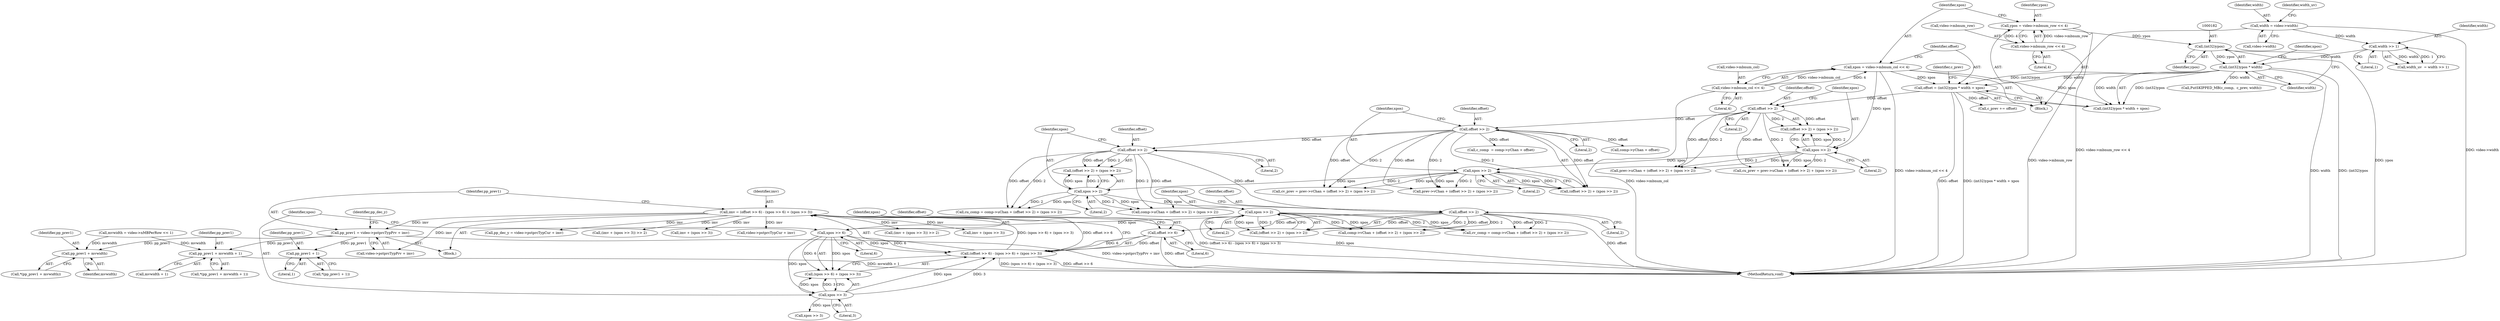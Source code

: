 digraph "0_Android_961e5ac5788b52304e64b9a509781beaf5201fb0_0@pointer" {
"1000300" [label="(Call,pp_prev1 = video->pstprcTypPrv + imv)"];
"1000287" [label="(Call,imv = (offset >> 6) - (xpos >> 6) + (xpos >> 3))"];
"1000289" [label="(Call,(offset >> 6) - (xpos >> 6) + (xpos >> 3))"];
"1000290" [label="(Call,offset >> 6)"];
"1000262" [label="(Call,offset >> 2)"];
"1000249" [label="(Call,offset >> 2)"];
"1000224" [label="(Call,offset >> 2)"];
"1000211" [label="(Call,offset >> 2)"];
"1000177" [label="(Call,offset = (int32)ypos * width + xpos)"];
"1000180" [label="(Call,(int32)ypos * width)"];
"1000181" [label="(Call,(int32)ypos)"];
"1000163" [label="(Call,ypos = video->mbnum_row << 4)"];
"1000165" [label="(Call,video->mbnum_row << 4)"];
"1000160" [label="(Call,width >> 1)"];
"1000153" [label="(Call,width = video->width)"];
"1000170" [label="(Call,xpos = video->mbnum_col << 4)"];
"1000172" [label="(Call,video->mbnum_col << 4)"];
"1000294" [label="(Call,xpos >> 6)"];
"1000265" [label="(Call,xpos >> 2)"];
"1000252" [label="(Call,xpos >> 2)"];
"1000227" [label="(Call,xpos >> 2)"];
"1000214" [label="(Call,xpos >> 2)"];
"1000297" [label="(Call,xpos >> 3)"];
"1000325" [label="(Call,pp_prev1 + 1)"];
"1000334" [label="(Call,pp_prev1 + mvwidth)"];
"1000345" [label="(Call,pp_prev1 + mvwidth + 1)"];
"1000287" [label="(Call,imv = (offset >> 6) - (xpos >> 6) + (xpos >> 3))"];
"1000333" [label="(Call,*(pp_prev1 + mvwidth))"];
"1000227" [label="(Call,xpos >> 2)"];
"1000217" [label="(Call,cv_prev = prev->vChan + (offset >> 2) + (xpos >> 2))"];
"1000185" [label="(Identifier,xpos)"];
"1000155" [label="(Call,video->width)"];
"1000169" [label="(Literal,4)"];
"1000294" [label="(Call,xpos >> 6)"];
"1000345" [label="(Call,pp_prev1 + mvwidth + 1)"];
"1000293" [label="(Call,(xpos >> 6) + (xpos >> 3))"];
"1000346" [label="(Identifier,pp_prev1)"];
"1000307" [label="(Call,pp_dec_y = video->pstprcTypCur + imv)"];
"1000377" [label="(Call,(imv + (xpos >> 3)) >> 2)"];
"1000219" [label="(Call,prev->vChan + (offset >> 2) + (xpos >> 2))"];
"1000161" [label="(Identifier,width)"];
"1000334" [label="(Call,pp_prev1 + mvwidth)"];
"1000177" [label="(Call,offset = (int32)ypos * width + xpos)"];
"1000295" [label="(Identifier,xpos)"];
"1000204" [label="(Call,cu_prev = prev->uChan + (offset >> 2) + (xpos >> 2))"];
"1000290" [label="(Call,offset >> 6)"];
"1000248" [label="(Call,(offset >> 2) + (xpos >> 2))"];
"1000363" [label="(Call,xpos >> 3)"];
"1000291" [label="(Identifier,offset)"];
"1000251" [label="(Literal,2)"];
"1000172" [label="(Call,video->mbnum_col << 4)"];
"1000300" [label="(Call,pp_prev1 = video->pstprcTypPrv + imv)"];
"1000154" [label="(Identifier,width)"];
"1000336" [label="(Identifier,mvwidth)"];
"1000254" [label="(Literal,2)"];
"1000401" [label="(MethodReturn,void)"];
"1000176" [label="(Literal,4)"];
"1000253" [label="(Identifier,xpos)"];
"1000361" [label="(Call,imv + (xpos >> 3))"];
"1000296" [label="(Literal,6)"];
"1000211" [label="(Call,offset >> 2)"];
"1000171" [label="(Identifier,xpos)"];
"1000225" [label="(Identifier,offset)"];
"1000162" [label="(Literal,1)"];
"1000187" [label="(Identifier,c_prev)"];
"1000299" [label="(Literal,3)"];
"1000267" [label="(Literal,2)"];
"1000288" [label="(Identifier,imv)"];
"1000153" [label="(Call,width = video->width)"];
"1000250" [label="(Identifier,offset)"];
"1000160" [label="(Call,width >> 1)"];
"1000326" [label="(Identifier,pp_prev1)"];
"1000164" [label="(Identifier,ypos)"];
"1000165" [label="(Call,video->mbnum_row << 4)"];
"1000146" [label="(Call,mvwidth = video->nMBPerRow << 1)"];
"1000255" [label="(Call,cv_comp = comp->vChan + (offset >> 2) + (xpos >> 2))"];
"1000344" [label="(Call,*(pp_prev1 + mvwidth + 1))"];
"1000268" [label="(Call,PutSKIPPED_MB(c_comp,  c_prev, width))"];
"1000249" [label="(Call,offset >> 2)"];
"1000325" [label="(Call,pp_prev1 + 1)"];
"1000301" [label="(Identifier,pp_prev1)"];
"1000298" [label="(Identifier,xpos)"];
"1000226" [label="(Literal,2)"];
"1000327" [label="(Literal,1)"];
"1000170" [label="(Call,xpos = video->mbnum_col << 4)"];
"1000206" [label="(Call,prev->uChan + (offset >> 2) + (xpos >> 2))"];
"1000237" [label="(Call,comp->yChan + offset)"];
"1000159" [label="(Identifier,width_uv)"];
"1000257" [label="(Call,comp->vChan + (offset >> 2) + (xpos >> 2))"];
"1000265" [label="(Call,xpos >> 2)"];
"1000252" [label="(Call,xpos >> 2)"];
"1000235" [label="(Call,c_comp  = comp->yChan + offset)"];
"1000181" [label="(Call,(int32)ypos)"];
"1000262" [label="(Call,offset >> 2)"];
"1000180" [label="(Call,(int32)ypos * width)"];
"1000244" [label="(Call,comp->uChan + (offset >> 2) + (xpos >> 2))"];
"1000335" [label="(Identifier,pp_prev1)"];
"1000173" [label="(Call,video->mbnum_col)"];
"1000215" [label="(Identifier,xpos)"];
"1000286" [label="(Block,)"];
"1000158" [label="(Call,width_uv  = width >> 1)"];
"1000347" [label="(Call,mvwidth + 1)"];
"1000210" [label="(Call,(offset >> 2) + (xpos >> 2))"];
"1000297" [label="(Call,xpos >> 3)"];
"1000214" [label="(Call,xpos >> 2)"];
"1000201" [label="(Call,c_prev += offset)"];
"1000228" [label="(Identifier,xpos)"];
"1000309" [label="(Call,video->pstprcTypCur + imv)"];
"1000261" [label="(Call,(offset >> 2) + (xpos >> 2))"];
"1000112" [label="(Block,)"];
"1000163" [label="(Call,ypos = video->mbnum_row << 4)"];
"1000229" [label="(Literal,2)"];
"1000302" [label="(Call,video->pstprcTypPrv + imv)"];
"1000216" [label="(Literal,2)"];
"1000179" [label="(Call,(int32)ypos * width + xpos)"];
"1000224" [label="(Call,offset >> 2)"];
"1000360" [label="(Call,(imv + (xpos >> 3)) >> 2)"];
"1000166" [label="(Call,video->mbnum_row)"];
"1000178" [label="(Identifier,offset)"];
"1000378" [label="(Call,imv + (xpos >> 3))"];
"1000213" [label="(Literal,2)"];
"1000308" [label="(Identifier,pp_dec_y)"];
"1000324" [label="(Call,*(pp_prev1 + 1))"];
"1000242" [label="(Call,cu_comp = comp->uChan + (offset >> 2) + (xpos >> 2))"];
"1000289" [label="(Call,(offset >> 6) - (xpos >> 6) + (xpos >> 3))"];
"1000264" [label="(Literal,2)"];
"1000212" [label="(Identifier,offset)"];
"1000292" [label="(Literal,6)"];
"1000266" [label="(Identifier,xpos)"];
"1000263" [label="(Identifier,offset)"];
"1000184" [label="(Identifier,width)"];
"1000223" [label="(Call,(offset >> 2) + (xpos >> 2))"];
"1000183" [label="(Identifier,ypos)"];
"1000300" -> "1000286"  [label="AST: "];
"1000300" -> "1000302"  [label="CFG: "];
"1000301" -> "1000300"  [label="AST: "];
"1000302" -> "1000300"  [label="AST: "];
"1000308" -> "1000300"  [label="CFG: "];
"1000300" -> "1000401"  [label="DDG: video->pstprcTypPrv + imv"];
"1000287" -> "1000300"  [label="DDG: imv"];
"1000300" -> "1000325"  [label="DDG: pp_prev1"];
"1000300" -> "1000334"  [label="DDG: pp_prev1"];
"1000300" -> "1000345"  [label="DDG: pp_prev1"];
"1000287" -> "1000286"  [label="AST: "];
"1000287" -> "1000289"  [label="CFG: "];
"1000288" -> "1000287"  [label="AST: "];
"1000289" -> "1000287"  [label="AST: "];
"1000301" -> "1000287"  [label="CFG: "];
"1000287" -> "1000401"  [label="DDG: (offset >> 6) - (xpos >> 6) + (xpos >> 3)"];
"1000289" -> "1000287"  [label="DDG: offset >> 6"];
"1000289" -> "1000287"  [label="DDG: (xpos >> 6) + (xpos >> 3)"];
"1000287" -> "1000302"  [label="DDG: imv"];
"1000287" -> "1000307"  [label="DDG: imv"];
"1000287" -> "1000309"  [label="DDG: imv"];
"1000287" -> "1000360"  [label="DDG: imv"];
"1000287" -> "1000361"  [label="DDG: imv"];
"1000287" -> "1000377"  [label="DDG: imv"];
"1000287" -> "1000378"  [label="DDG: imv"];
"1000289" -> "1000293"  [label="CFG: "];
"1000290" -> "1000289"  [label="AST: "];
"1000293" -> "1000289"  [label="AST: "];
"1000289" -> "1000401"  [label="DDG: offset >> 6"];
"1000289" -> "1000401"  [label="DDG: (xpos >> 6) + (xpos >> 3)"];
"1000290" -> "1000289"  [label="DDG: offset"];
"1000290" -> "1000289"  [label="DDG: 6"];
"1000294" -> "1000289"  [label="DDG: xpos"];
"1000294" -> "1000289"  [label="DDG: 6"];
"1000297" -> "1000289"  [label="DDG: xpos"];
"1000297" -> "1000289"  [label="DDG: 3"];
"1000290" -> "1000292"  [label="CFG: "];
"1000291" -> "1000290"  [label="AST: "];
"1000292" -> "1000290"  [label="AST: "];
"1000295" -> "1000290"  [label="CFG: "];
"1000290" -> "1000401"  [label="DDG: offset"];
"1000262" -> "1000290"  [label="DDG: offset"];
"1000262" -> "1000261"  [label="AST: "];
"1000262" -> "1000264"  [label="CFG: "];
"1000263" -> "1000262"  [label="AST: "];
"1000264" -> "1000262"  [label="AST: "];
"1000266" -> "1000262"  [label="CFG: "];
"1000262" -> "1000401"  [label="DDG: offset"];
"1000262" -> "1000255"  [label="DDG: offset"];
"1000262" -> "1000255"  [label="DDG: 2"];
"1000262" -> "1000257"  [label="DDG: offset"];
"1000262" -> "1000257"  [label="DDG: 2"];
"1000262" -> "1000261"  [label="DDG: offset"];
"1000262" -> "1000261"  [label="DDG: 2"];
"1000249" -> "1000262"  [label="DDG: offset"];
"1000249" -> "1000248"  [label="AST: "];
"1000249" -> "1000251"  [label="CFG: "];
"1000250" -> "1000249"  [label="AST: "];
"1000251" -> "1000249"  [label="AST: "];
"1000253" -> "1000249"  [label="CFG: "];
"1000249" -> "1000242"  [label="DDG: offset"];
"1000249" -> "1000242"  [label="DDG: 2"];
"1000249" -> "1000244"  [label="DDG: offset"];
"1000249" -> "1000244"  [label="DDG: 2"];
"1000249" -> "1000248"  [label="DDG: offset"];
"1000249" -> "1000248"  [label="DDG: 2"];
"1000224" -> "1000249"  [label="DDG: offset"];
"1000224" -> "1000223"  [label="AST: "];
"1000224" -> "1000226"  [label="CFG: "];
"1000225" -> "1000224"  [label="AST: "];
"1000226" -> "1000224"  [label="AST: "];
"1000228" -> "1000224"  [label="CFG: "];
"1000224" -> "1000217"  [label="DDG: offset"];
"1000224" -> "1000217"  [label="DDG: 2"];
"1000224" -> "1000219"  [label="DDG: offset"];
"1000224" -> "1000219"  [label="DDG: 2"];
"1000224" -> "1000223"  [label="DDG: offset"];
"1000224" -> "1000223"  [label="DDG: 2"];
"1000211" -> "1000224"  [label="DDG: offset"];
"1000224" -> "1000235"  [label="DDG: offset"];
"1000224" -> "1000237"  [label="DDG: offset"];
"1000211" -> "1000210"  [label="AST: "];
"1000211" -> "1000213"  [label="CFG: "];
"1000212" -> "1000211"  [label="AST: "];
"1000213" -> "1000211"  [label="AST: "];
"1000215" -> "1000211"  [label="CFG: "];
"1000211" -> "1000204"  [label="DDG: offset"];
"1000211" -> "1000204"  [label="DDG: 2"];
"1000211" -> "1000206"  [label="DDG: offset"];
"1000211" -> "1000206"  [label="DDG: 2"];
"1000211" -> "1000210"  [label="DDG: offset"];
"1000211" -> "1000210"  [label="DDG: 2"];
"1000177" -> "1000211"  [label="DDG: offset"];
"1000177" -> "1000112"  [label="AST: "];
"1000177" -> "1000179"  [label="CFG: "];
"1000178" -> "1000177"  [label="AST: "];
"1000179" -> "1000177"  [label="AST: "];
"1000187" -> "1000177"  [label="CFG: "];
"1000177" -> "1000401"  [label="DDG: offset"];
"1000177" -> "1000401"  [label="DDG: (int32)ypos * width + xpos"];
"1000180" -> "1000177"  [label="DDG: (int32)ypos"];
"1000180" -> "1000177"  [label="DDG: width"];
"1000170" -> "1000177"  [label="DDG: xpos"];
"1000177" -> "1000201"  [label="DDG: offset"];
"1000180" -> "1000179"  [label="AST: "];
"1000180" -> "1000184"  [label="CFG: "];
"1000181" -> "1000180"  [label="AST: "];
"1000184" -> "1000180"  [label="AST: "];
"1000185" -> "1000180"  [label="CFG: "];
"1000180" -> "1000401"  [label="DDG: width"];
"1000180" -> "1000401"  [label="DDG: (int32)ypos"];
"1000180" -> "1000179"  [label="DDG: (int32)ypos"];
"1000180" -> "1000179"  [label="DDG: width"];
"1000181" -> "1000180"  [label="DDG: ypos"];
"1000160" -> "1000180"  [label="DDG: width"];
"1000180" -> "1000268"  [label="DDG: width"];
"1000181" -> "1000183"  [label="CFG: "];
"1000182" -> "1000181"  [label="AST: "];
"1000183" -> "1000181"  [label="AST: "];
"1000184" -> "1000181"  [label="CFG: "];
"1000181" -> "1000401"  [label="DDG: ypos"];
"1000163" -> "1000181"  [label="DDG: ypos"];
"1000163" -> "1000112"  [label="AST: "];
"1000163" -> "1000165"  [label="CFG: "];
"1000164" -> "1000163"  [label="AST: "];
"1000165" -> "1000163"  [label="AST: "];
"1000171" -> "1000163"  [label="CFG: "];
"1000163" -> "1000401"  [label="DDG: video->mbnum_row << 4"];
"1000165" -> "1000163"  [label="DDG: video->mbnum_row"];
"1000165" -> "1000163"  [label="DDG: 4"];
"1000165" -> "1000169"  [label="CFG: "];
"1000166" -> "1000165"  [label="AST: "];
"1000169" -> "1000165"  [label="AST: "];
"1000165" -> "1000401"  [label="DDG: video->mbnum_row"];
"1000160" -> "1000158"  [label="AST: "];
"1000160" -> "1000162"  [label="CFG: "];
"1000161" -> "1000160"  [label="AST: "];
"1000162" -> "1000160"  [label="AST: "];
"1000158" -> "1000160"  [label="CFG: "];
"1000160" -> "1000158"  [label="DDG: width"];
"1000160" -> "1000158"  [label="DDG: 1"];
"1000153" -> "1000160"  [label="DDG: width"];
"1000153" -> "1000112"  [label="AST: "];
"1000153" -> "1000155"  [label="CFG: "];
"1000154" -> "1000153"  [label="AST: "];
"1000155" -> "1000153"  [label="AST: "];
"1000159" -> "1000153"  [label="CFG: "];
"1000153" -> "1000401"  [label="DDG: video->width"];
"1000170" -> "1000112"  [label="AST: "];
"1000170" -> "1000172"  [label="CFG: "];
"1000171" -> "1000170"  [label="AST: "];
"1000172" -> "1000170"  [label="AST: "];
"1000178" -> "1000170"  [label="CFG: "];
"1000170" -> "1000401"  [label="DDG: video->mbnum_col << 4"];
"1000172" -> "1000170"  [label="DDG: video->mbnum_col"];
"1000172" -> "1000170"  [label="DDG: 4"];
"1000170" -> "1000179"  [label="DDG: xpos"];
"1000170" -> "1000214"  [label="DDG: xpos"];
"1000172" -> "1000176"  [label="CFG: "];
"1000173" -> "1000172"  [label="AST: "];
"1000176" -> "1000172"  [label="AST: "];
"1000172" -> "1000401"  [label="DDG: video->mbnum_col"];
"1000294" -> "1000293"  [label="AST: "];
"1000294" -> "1000296"  [label="CFG: "];
"1000295" -> "1000294"  [label="AST: "];
"1000296" -> "1000294"  [label="AST: "];
"1000298" -> "1000294"  [label="CFG: "];
"1000294" -> "1000293"  [label="DDG: xpos"];
"1000294" -> "1000293"  [label="DDG: 6"];
"1000265" -> "1000294"  [label="DDG: xpos"];
"1000294" -> "1000297"  [label="DDG: xpos"];
"1000265" -> "1000261"  [label="AST: "];
"1000265" -> "1000267"  [label="CFG: "];
"1000266" -> "1000265"  [label="AST: "];
"1000267" -> "1000265"  [label="AST: "];
"1000261" -> "1000265"  [label="CFG: "];
"1000265" -> "1000401"  [label="DDG: xpos"];
"1000265" -> "1000255"  [label="DDG: xpos"];
"1000265" -> "1000255"  [label="DDG: 2"];
"1000265" -> "1000257"  [label="DDG: xpos"];
"1000265" -> "1000257"  [label="DDG: 2"];
"1000265" -> "1000261"  [label="DDG: xpos"];
"1000265" -> "1000261"  [label="DDG: 2"];
"1000252" -> "1000265"  [label="DDG: xpos"];
"1000252" -> "1000248"  [label="AST: "];
"1000252" -> "1000254"  [label="CFG: "];
"1000253" -> "1000252"  [label="AST: "];
"1000254" -> "1000252"  [label="AST: "];
"1000248" -> "1000252"  [label="CFG: "];
"1000252" -> "1000242"  [label="DDG: xpos"];
"1000252" -> "1000242"  [label="DDG: 2"];
"1000252" -> "1000244"  [label="DDG: xpos"];
"1000252" -> "1000244"  [label="DDG: 2"];
"1000252" -> "1000248"  [label="DDG: xpos"];
"1000252" -> "1000248"  [label="DDG: 2"];
"1000227" -> "1000252"  [label="DDG: xpos"];
"1000227" -> "1000223"  [label="AST: "];
"1000227" -> "1000229"  [label="CFG: "];
"1000228" -> "1000227"  [label="AST: "];
"1000229" -> "1000227"  [label="AST: "];
"1000223" -> "1000227"  [label="CFG: "];
"1000227" -> "1000217"  [label="DDG: xpos"];
"1000227" -> "1000217"  [label="DDG: 2"];
"1000227" -> "1000219"  [label="DDG: xpos"];
"1000227" -> "1000219"  [label="DDG: 2"];
"1000227" -> "1000223"  [label="DDG: xpos"];
"1000227" -> "1000223"  [label="DDG: 2"];
"1000214" -> "1000227"  [label="DDG: xpos"];
"1000214" -> "1000210"  [label="AST: "];
"1000214" -> "1000216"  [label="CFG: "];
"1000215" -> "1000214"  [label="AST: "];
"1000216" -> "1000214"  [label="AST: "];
"1000210" -> "1000214"  [label="CFG: "];
"1000214" -> "1000204"  [label="DDG: xpos"];
"1000214" -> "1000204"  [label="DDG: 2"];
"1000214" -> "1000206"  [label="DDG: xpos"];
"1000214" -> "1000206"  [label="DDG: 2"];
"1000214" -> "1000210"  [label="DDG: xpos"];
"1000214" -> "1000210"  [label="DDG: 2"];
"1000297" -> "1000293"  [label="AST: "];
"1000297" -> "1000299"  [label="CFG: "];
"1000298" -> "1000297"  [label="AST: "];
"1000299" -> "1000297"  [label="AST: "];
"1000293" -> "1000297"  [label="CFG: "];
"1000297" -> "1000293"  [label="DDG: xpos"];
"1000297" -> "1000293"  [label="DDG: 3"];
"1000297" -> "1000363"  [label="DDG: xpos"];
"1000325" -> "1000324"  [label="AST: "];
"1000325" -> "1000327"  [label="CFG: "];
"1000326" -> "1000325"  [label="AST: "];
"1000327" -> "1000325"  [label="AST: "];
"1000324" -> "1000325"  [label="CFG: "];
"1000334" -> "1000333"  [label="AST: "];
"1000334" -> "1000336"  [label="CFG: "];
"1000335" -> "1000334"  [label="AST: "];
"1000336" -> "1000334"  [label="AST: "];
"1000333" -> "1000334"  [label="CFG: "];
"1000146" -> "1000334"  [label="DDG: mvwidth"];
"1000345" -> "1000344"  [label="AST: "];
"1000345" -> "1000347"  [label="CFG: "];
"1000346" -> "1000345"  [label="AST: "];
"1000347" -> "1000345"  [label="AST: "];
"1000344" -> "1000345"  [label="CFG: "];
"1000345" -> "1000401"  [label="DDG: mvwidth + 1"];
"1000146" -> "1000345"  [label="DDG: mvwidth"];
}
